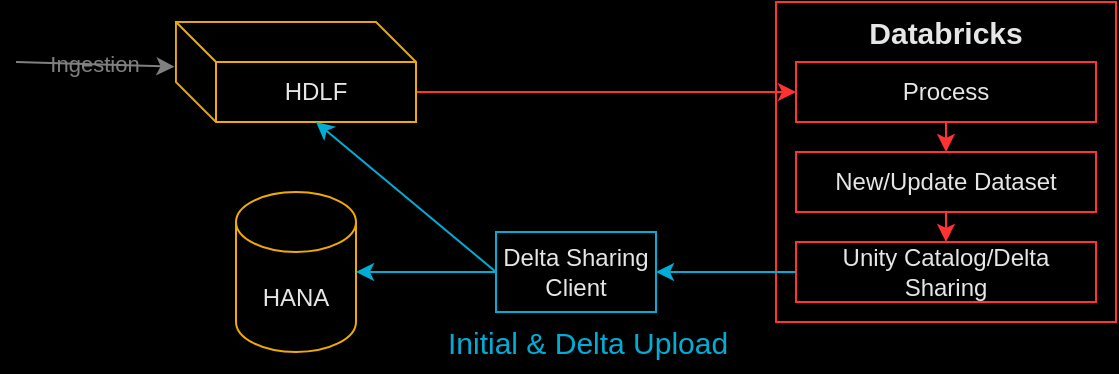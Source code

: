 <mxfile>
    <diagram id="LhoV7oYXwGnPha3uARz9" name="Page-1">
        <mxGraphModel dx="635" dy="682" grid="1" gridSize="10" guides="1" tooltips="1" connect="1" arrows="1" fold="1" page="1" pageScale="1" pageWidth="827" pageHeight="1169" background="#000000" math="0" shadow="0">
            <root>
                <mxCell id="0"/>
                <mxCell id="1" parent="0"/>
                <mxCell id="3" value="Ingestion" style="endArrow=classic;html=1;entryX=-0.006;entryY=0.447;entryDx=0;entryDy=0;entryPerimeter=0;strokeColor=#808080;fontColor=#808080;labelBackgroundColor=none;" edge="1" parent="1" target="5">
                    <mxGeometry x="-0.017" width="50" height="50" relative="1" as="geometry">
                        <mxPoint x="40" y="190" as="sourcePoint"/>
                        <mxPoint x="100" y="230" as="targetPoint"/>
                        <mxPoint as="offset"/>
                    </mxGeometry>
                </mxCell>
                <mxCell id="4" value="&lt;font style=&quot;font-size: 15px;&quot;&gt;&lt;b&gt;Databricks&lt;/b&gt;&lt;/font&gt;" style="rounded=0;whiteSpace=wrap;html=1;verticalAlign=top;labelBackgroundColor=none;backgroundOutline=0;strokeColor=#FF3333;fillColor=#000000;fontColor=#E6E6E6;" vertex="1" parent="1">
                    <mxGeometry x="420" y="160" width="170" height="160" as="geometry"/>
                </mxCell>
                <mxCell id="16" style="edgeStyle=none;html=1;exitX=0;exitY=0;exitDx=120;exitDy=35;exitPerimeter=0;entryX=0;entryY=0.5;entryDx=0;entryDy=0;strokeColor=#FF3333;fontColor=#FF3333;" edge="1" parent="1" source="5" target="6">
                    <mxGeometry relative="1" as="geometry"/>
                </mxCell>
                <mxCell id="5" value="&lt;font&gt;HDLF&lt;/font&gt;" style="shape=cube;whiteSpace=wrap;html=1;boundedLbl=1;backgroundOutline=1;darkOpacity=0.05;darkOpacity2=0.1;strokeColor=#f0ab00;labelBackgroundColor=none;fontColor=#E6E6E6;fillColor=#000000;" vertex="1" parent="1">
                    <mxGeometry x="120" y="170" width="120" height="50" as="geometry"/>
                </mxCell>
                <mxCell id="17" style="edgeStyle=none;html=1;exitX=0.5;exitY=1;exitDx=0;exitDy=0;entryX=0.5;entryY=0;entryDx=0;entryDy=0;fontColor=#E6E6E6;labelBackgroundColor=none;backgroundOutline=0;strokeColor=#FF3333;" edge="1" parent="1" source="6" target="7">
                    <mxGeometry relative="1" as="geometry"/>
                </mxCell>
                <mxCell id="6" value="Process" style="rounded=0;whiteSpace=wrap;html=1;labelBackgroundColor=none;backgroundOutline=0;strokeColor=#FF3333;fillColor=#000000;fontColor=#E6E6E6;" vertex="1" parent="1">
                    <mxGeometry x="430" y="190" width="150" height="30" as="geometry"/>
                </mxCell>
                <mxCell id="18" style="edgeStyle=none;html=1;exitX=0.5;exitY=1;exitDx=0;exitDy=0;entryX=0.5;entryY=0;entryDx=0;entryDy=0;fontColor=#E6E6E6;labelBackgroundColor=none;backgroundOutline=0;strokeColor=#FF3333;" edge="1" parent="1" source="7" target="8">
                    <mxGeometry relative="1" as="geometry"/>
                </mxCell>
                <mxCell id="7" value="New/Update Dataset" style="rounded=0;whiteSpace=wrap;html=1;labelBackgroundColor=none;backgroundOutline=0;strokeColor=#FF3333;fillColor=#000000;fontColor=#E6E6E6;" vertex="1" parent="1">
                    <mxGeometry x="430" y="235" width="150" height="30" as="geometry"/>
                </mxCell>
                <mxCell id="8" value="Unity Catalog/Delta Sharing" style="rounded=0;whiteSpace=wrap;html=1;labelBackgroundColor=none;backgroundOutline=0;strokeColor=#FF3333;fillColor=#000000;fontColor=#E6E6E6;" vertex="1" parent="1">
                    <mxGeometry x="430" y="280" width="150" height="30" as="geometry"/>
                </mxCell>
                <mxCell id="15" style="edgeStyle=none;html=1;exitX=0;exitY=0.5;exitDx=0;exitDy=0;entryX=0;entryY=0;entryDx=70;entryDy=50;entryPerimeter=0;strokeColor=#00ADD6;" edge="1" parent="1" source="9" target="5">
                    <mxGeometry relative="1" as="geometry"/>
                </mxCell>
                <mxCell id="9" value="&lt;font&gt;Delta Sharing Client&lt;/font&gt;" style="rounded=0;whiteSpace=wrap;html=1;strokeColor=#00ADD6;labelBackgroundColor=none;fontColor=#E6E6E6;fillColor=#000000;" vertex="1" parent="1">
                    <mxGeometry x="280" y="275" width="80" height="40" as="geometry"/>
                </mxCell>
                <mxCell id="10" value="&lt;font&gt;HANA&lt;/font&gt;" style="shape=cylinder3;whiteSpace=wrap;html=1;boundedLbl=1;backgroundOutline=1;size=15;strokeColor=#f0ab00;labelBackgroundColor=none;fontColor=#E6E6E6;fillColor=#000000;" vertex="1" parent="1">
                    <mxGeometry x="150" y="255" width="60" height="80" as="geometry"/>
                </mxCell>
                <mxCell id="11" value="" style="endArrow=classic;html=1;exitX=0;exitY=0.5;exitDx=0;exitDy=0;entryX=1;entryY=0.5;entryDx=0;entryDy=0;strokeColor=#00ADD6;" edge="1" parent="1" source="8" target="9">
                    <mxGeometry width="50" height="50" relative="1" as="geometry">
                        <mxPoint x="290" y="370" as="sourcePoint"/>
                        <mxPoint x="340" y="320" as="targetPoint"/>
                    </mxGeometry>
                </mxCell>
                <mxCell id="12" value="" style="endArrow=classic;html=1;entryX=1;entryY=0.5;entryDx=0;entryDy=0;entryPerimeter=0;exitX=0;exitY=0.5;exitDx=0;exitDy=0;strokeColor=#00ADD6;" edge="1" parent="1" source="9" target="10">
                    <mxGeometry width="50" height="50" relative="1" as="geometry">
                        <mxPoint x="290" y="370" as="sourcePoint"/>
                        <mxPoint x="340" y="320" as="targetPoint"/>
                    </mxGeometry>
                </mxCell>
                <mxCell id="20" value="Initial &amp;amp; Delta Upload" style="text;strokeColor=none;fillColor=none;align=left;verticalAlign=middle;spacingLeft=4;spacingRight=4;overflow=hidden;points=[[0,0.5],[1,0.5]];portConstraint=eastwest;rotatable=0;whiteSpace=wrap;html=1;fontSize=15;fontColor=#00ADD6;" vertex="1" parent="1">
                    <mxGeometry x="250" y="315" width="160" height="30" as="geometry"/>
                </mxCell>
            </root>
        </mxGraphModel>
    </diagram>
</mxfile>